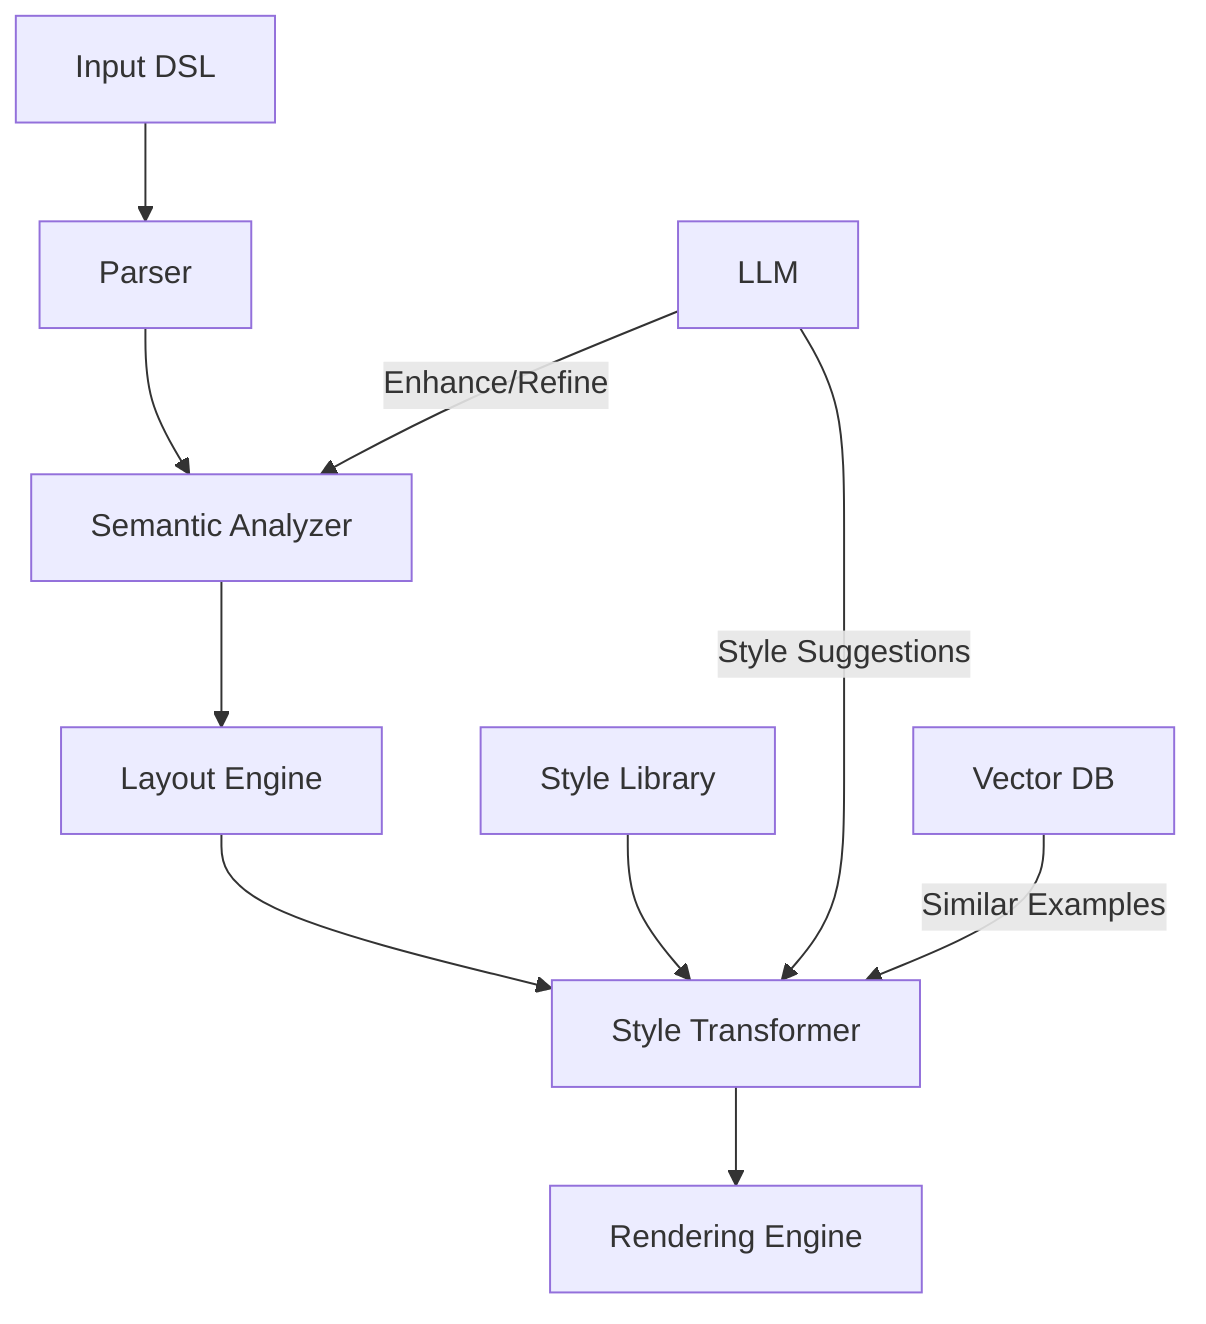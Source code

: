 graph TD
    A[Input DSL] --> B[Parser]
    B --> C[Semantic Analyzer]
    C --> D[Layout Engine]
    D --> E[Style Transformer]
    E --> F[Rendering Engine]
    
    G[Style Library] --> E
    H[LLM] --> |Enhance/Refine| C
    H --> |Style Suggestions| E
    I[Vector DB] --> |Similar Examples| E
